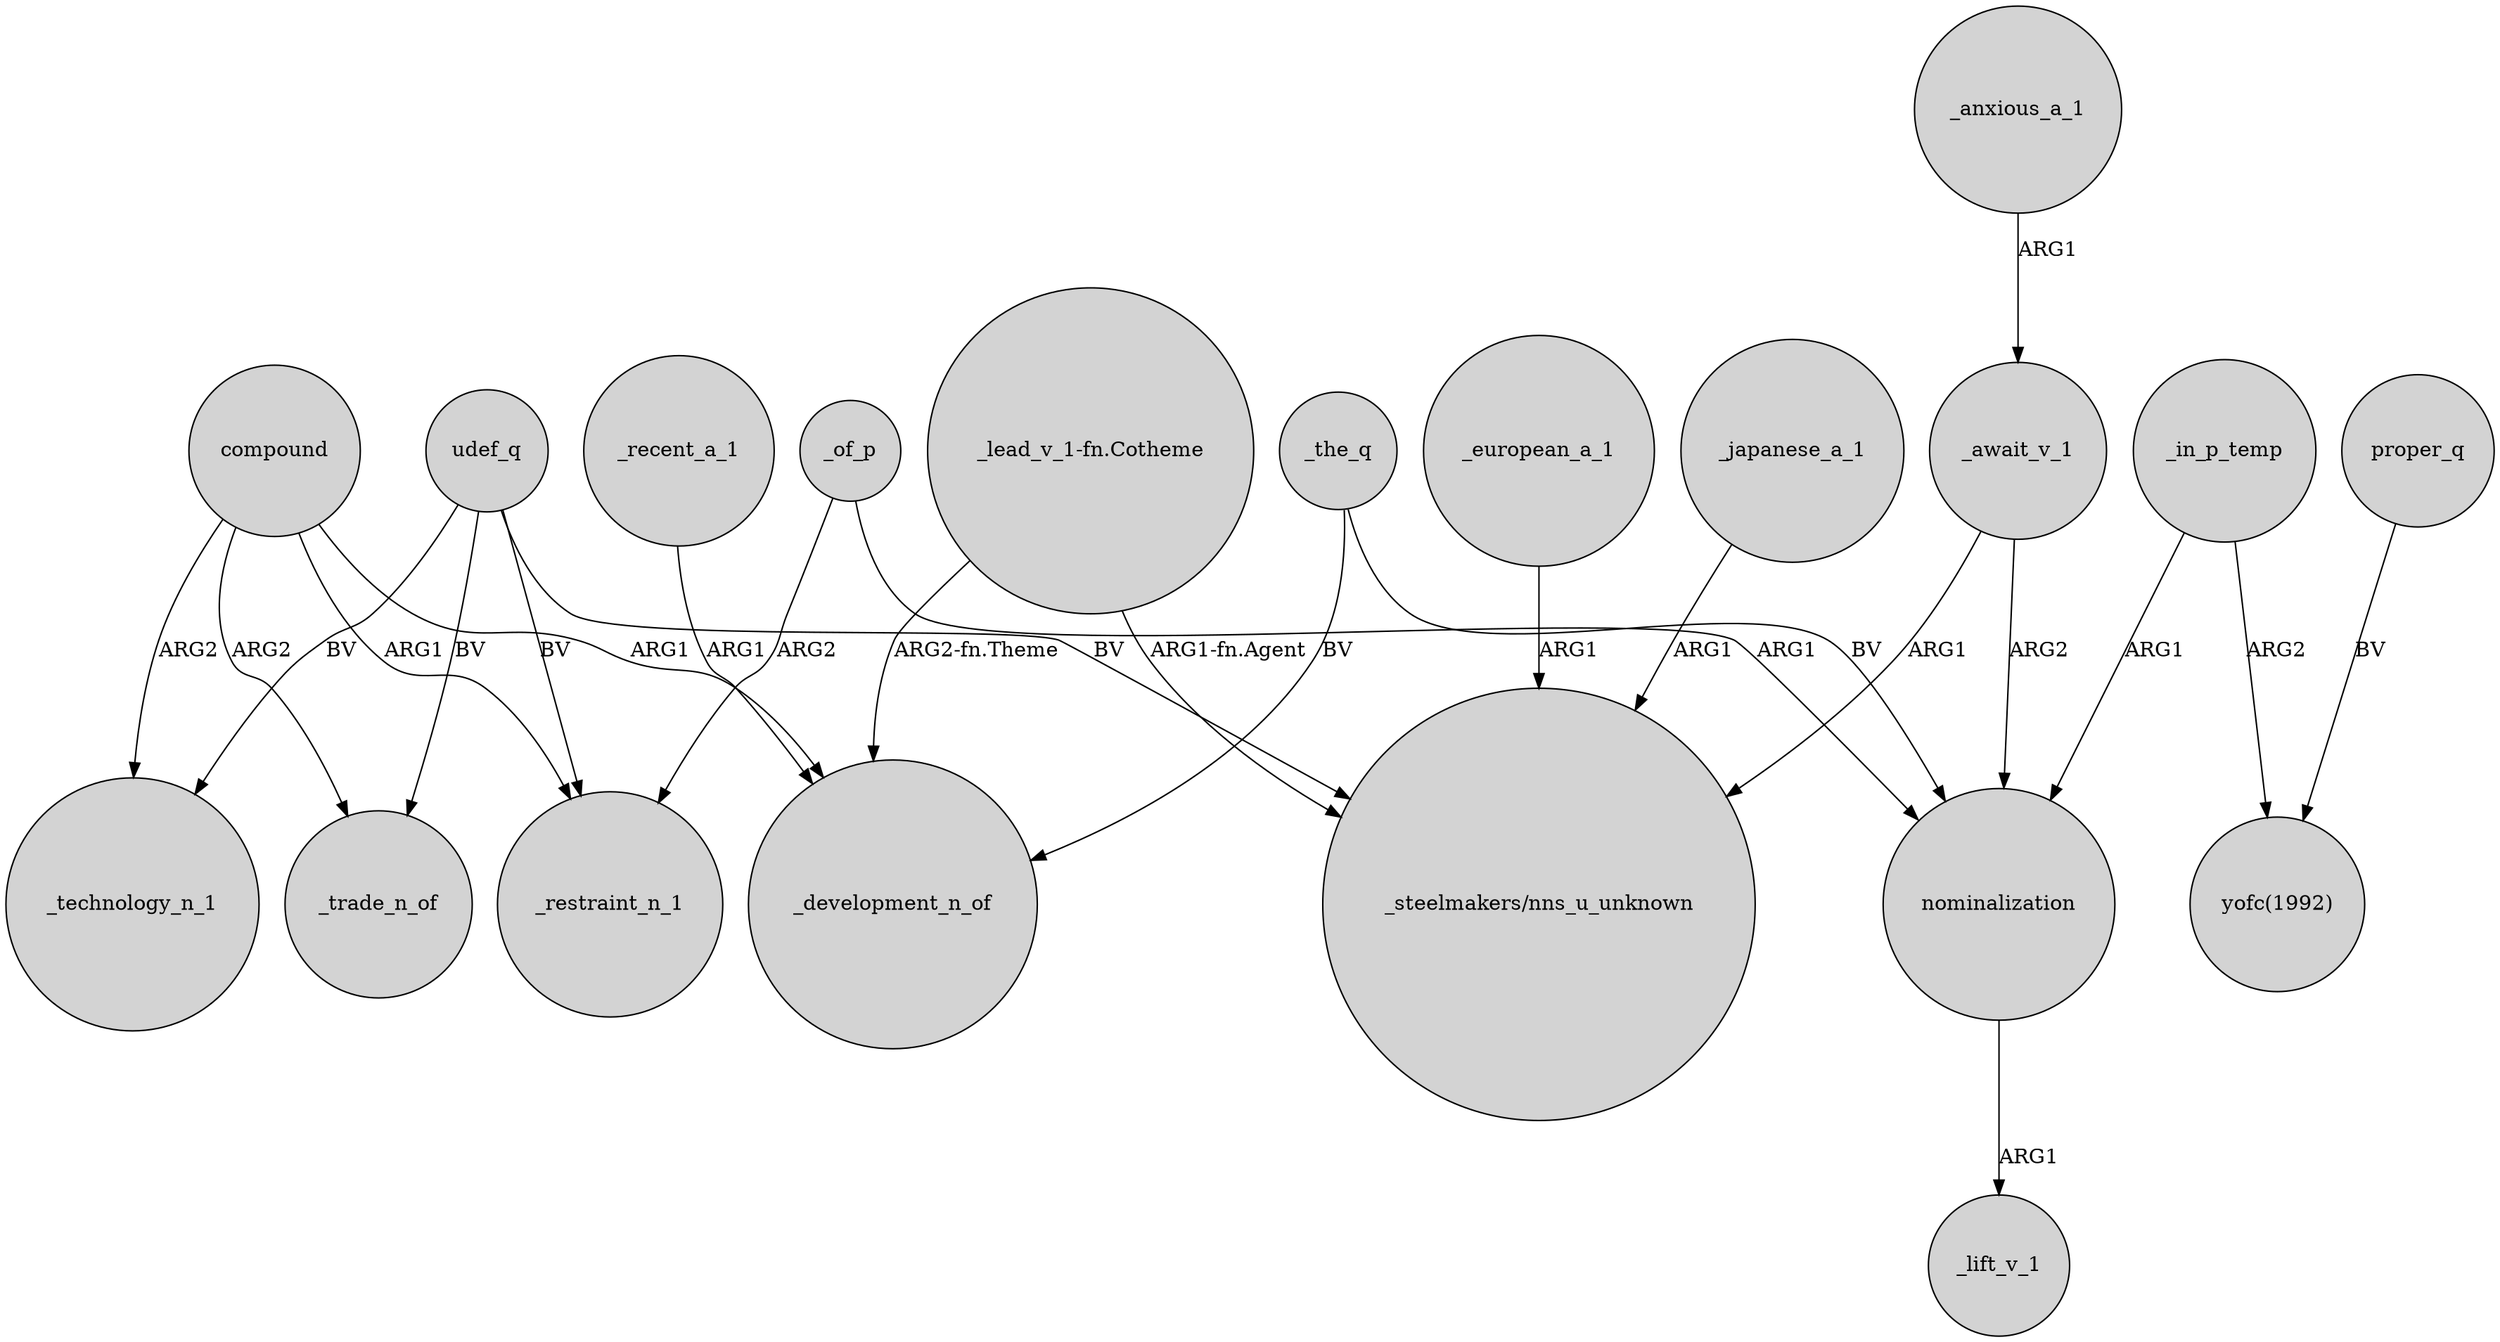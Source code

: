 digraph {
	node [shape=circle style=filled]
	udef_q -> _trade_n_of [label=BV]
	_the_q -> _development_n_of [label=BV]
	_recent_a_1 -> _development_n_of [label=ARG1]
	_await_v_1 -> nominalization [label=ARG2]
	_european_a_1 -> "_steelmakers/nns_u_unknown" [label=ARG1]
	proper_q -> "yofc(1992)" [label=BV]
	compound -> _development_n_of [label=ARG1]
	_of_p -> nominalization [label=ARG1]
	_in_p_temp -> "yofc(1992)" [label=ARG2]
	"_lead_v_1-fn.Cotheme" -> _development_n_of [label="ARG2-fn.Theme"]
	compound -> _restraint_n_1 [label=ARG1]
	udef_q -> _restraint_n_1 [label=BV]
	compound -> _trade_n_of [label=ARG2]
	nominalization -> _lift_v_1 [label=ARG1]
	compound -> _technology_n_1 [label=ARG2]
	_in_p_temp -> nominalization [label=ARG1]
	"_lead_v_1-fn.Cotheme" -> "_steelmakers/nns_u_unknown" [label="ARG1-fn.Agent"]
	_japanese_a_1 -> "_steelmakers/nns_u_unknown" [label=ARG1]
	udef_q -> _technology_n_1 [label=BV]
	udef_q -> "_steelmakers/nns_u_unknown" [label=BV]
	_anxious_a_1 -> _await_v_1 [label=ARG1]
	_await_v_1 -> "_steelmakers/nns_u_unknown" [label=ARG1]
	_of_p -> _restraint_n_1 [label=ARG2]
	_the_q -> nominalization [label=BV]
}
